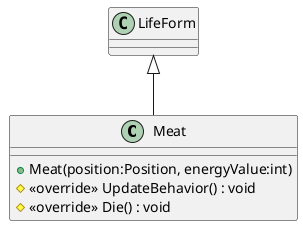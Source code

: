 @startuml
class Meat {
    + Meat(position:Position, energyValue:int)
    # <<override>> UpdateBehavior() : void
    # <<override>> Die() : void
}
LifeForm <|-- Meat
@enduml
